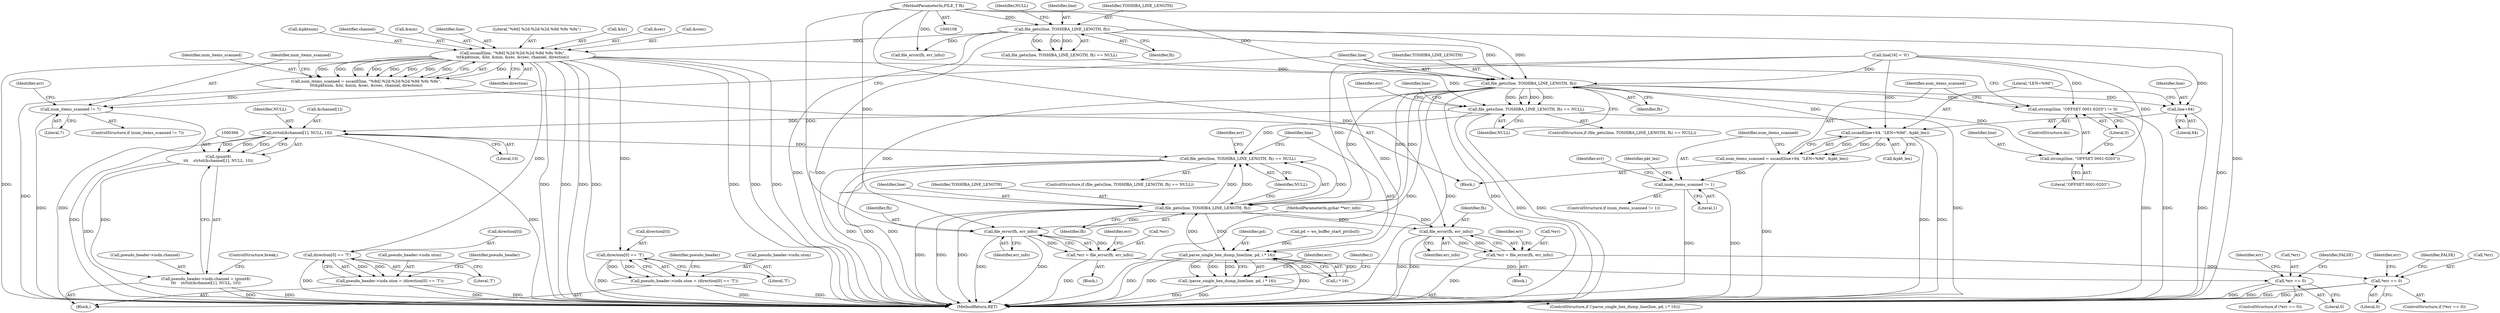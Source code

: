 digraph "0_wireshark_3270dfac43da861c714df76513456b46765ff47f@API" {
"1000163" [label="(Call,sscanf(line, \"%9d] %2d:%2d:%2d.%9d %9s %9s\",\n\t\t\t&pktnum, &hr, &min, &sec, &csec, channel, direction))"];
"1000137" [label="(Call,file_gets(line, TOSHIBA_LINE_LENGTH, fh))"];
"1000109" [label="(MethodParameterIn,FILE_T fh)"];
"1000161" [label="(Call,num_items_scanned = sscanf(line, \"%9d] %2d:%2d:%2d.%9d %9s %9s\",\n\t\t\t&pktnum, &hr, &min, &sec, &csec, channel, direction))"];
"1000179" [label="(Call,num_items_scanned != 7)"];
"1000198" [label="(Call,file_gets(line, TOSHIBA_LINE_LENGTH, fh))"];
"1000197" [label="(Call,file_gets(line, TOSHIBA_LINE_LENGTH, fh) == NULL)"];
"1000367" [label="(Call,strtol(&channel[1], NULL, 10))"];
"1000365" [label="(Call,(guint8)\n\t\t\t    strtol(&channel[1], NULL, 10))"];
"1000359" [label="(Call,pseudo_header->isdn.channel = (guint8)\n\t\t\t    strtol(&channel[1], NULL, 10))"];
"1000445" [label="(Call,file_gets(line, TOSHIBA_LINE_LENGTH, fh) == NULL)"];
"1000207" [label="(Call,file_error(fh, err_info))"];
"1000204" [label="(Call,*err = file_error(fh, err_info))"];
"1000211" [label="(Call,*err == 0)"];
"1000227" [label="(Call,strcmp(line, \"OFFSET 0001-0203\") != 0)"];
"1000228" [label="(Call,strcmp(line, \"OFFSET 0001-0203\"))"];
"1000234" [label="(Call,sscanf(line+64, \"LEN=%9d\", &pkt_len))"];
"1000232" [label="(Call,num_items_scanned = sscanf(line+64, \"LEN=%9d\", &pkt_len))"];
"1000242" [label="(Call,num_items_scanned != 1)"];
"1000235" [label="(Call,line+64)"];
"1000446" [label="(Call,file_gets(line, TOSHIBA_LINE_LENGTH, fh))"];
"1000455" [label="(Call,file_error(fh, err_info))"];
"1000452" [label="(Call,*err = file_error(fh, err_info))"];
"1000459" [label="(Call,*err == 0)"];
"1000472" [label="(Call,parse_single_hex_dump_line(line, pd, i * 16))"];
"1000471" [label="(Call,!parse_single_hex_dump_line(line, pd, i * 16))"];
"1000354" [label="(Call,direction[0] == 'T')"];
"1000348" [label="(Call,pseudo_header->isdn.uton = (direction[0] == 'T'))"];
"1000387" [label="(Call,direction[0] == 'T')"];
"1000381" [label="(Call,pseudo_header->isdn.uton = (direction[0] == 'T'))"];
"1000381" [label="(Call,pseudo_header->isdn.uton = (direction[0] == 'T'))"];
"1000244" [label="(Literal,1)"];
"1000354" [label="(Call,direction[0] == 'T')"];
"1000228" [label="(Call,strcmp(line, \"OFFSET 0001-0203\"))"];
"1000180" [label="(Identifier,num_items_scanned)"];
"1000449" [label="(Identifier,fh)"];
"1000481" [label="(Identifier,err)"];
"1000140" [label="(Identifier,fh)"];
"1000452" [label="(Call,*err = file_error(fh, err_info))"];
"1000235" [label="(Call,line+64)"];
"1000462" [label="(Literal,0)"];
"1000472" [label="(Call,parse_single_hex_dump_line(line, pd, i * 16))"];
"1000456" [label="(Identifier,fh)"];
"1000447" [label="(Identifier,line)"];
"1000177" [label="(Identifier,direction)"];
"1000239" [label="(Call,&pkt_len)"];
"1000471" [label="(Call,!parse_single_hex_dump_line(line, pd, i * 16))"];
"1000458" [label="(ControlStructure,if (*err == 0))"];
"1000198" [label="(Call,file_gets(line, TOSHIBA_LINE_LENGTH, fh))"];
"1000241" [label="(ControlStructure,if (num_items_scanned != 1))"];
"1000212" [label="(Call,*err)"];
"1000236" [label="(Identifier,line)"];
"1000114" [label="(Block,)"];
"1000166" [label="(Call,&pktnum)"];
"1000181" [label="(Literal,7)"];
"1000455" [label="(Call,file_error(fh, err_info))"];
"1000213" [label="(Identifier,err)"];
"1000194" [label="(ControlStructure,do)"];
"1000210" [label="(ControlStructure,if (*err == 0))"];
"1000391" [label="(Literal,'T')"];
"1000259" [label="(Identifier,pkt_len)"];
"1000141" [label="(Identifier,NULL)"];
"1000162" [label="(Identifier,num_items_scanned)"];
"1000445" [label="(Call,file_gets(line, TOSHIBA_LINE_LENGTH, fh) == NULL)"];
"1000242" [label="(Call,num_items_scanned != 1)"];
"1000163" [label="(Call,sscanf(line, \"%9d] %2d:%2d:%2d.%9d %9s %9s\",\n\t\t\t&pktnum, &hr, &min, &sec, &csec, channel, direction))"];
"1000203" [label="(Block,)"];
"1000176" [label="(Identifier,channel)"];
"1000233" [label="(Identifier,num_items_scanned)"];
"1000232" [label="(Call,num_items_scanned = sscanf(line+64, \"LEN=%9d\", &pkt_len))"];
"1000469" [label="(Identifier,FALSE)"];
"1000209" [label="(Identifier,err_info)"];
"1000185" [label="(Identifier,err)"];
"1000222" [label="(Call,line[16] = '\0')"];
"1000475" [label="(Call,i * 16)"];
"1000229" [label="(Identifier,line)"];
"1000442" [label="(Identifier,i)"];
"1000470" [label="(ControlStructure,if (!parse_single_hex_dump_line(line, pd, i * 16)))"];
"1000450" [label="(Identifier,NULL)"];
"1000473" [label="(Identifier,line)"];
"1000207" [label="(Call,file_error(fh, err_info))"];
"1000238" [label="(Literal,\"LEN=%9d\")"];
"1000199" [label="(Identifier,line)"];
"1000341" [label="(Block,)"];
"1000214" [label="(Literal,0)"];
"1000137" [label="(Call,file_gets(line, TOSHIBA_LINE_LENGTH, fh))"];
"1000204" [label="(Call,*err = file_error(fh, err_info))"];
"1000234" [label="(Call,sscanf(line+64, \"LEN=%9d\", &pkt_len))"];
"1000474" [label="(Identifier,pd)"];
"1000460" [label="(Call,*err)"];
"1000459" [label="(Call,*err == 0)"];
"1000365" [label="(Call,(guint8)\n\t\t\t    strtol(&channel[1], NULL, 10))"];
"1000362" [label="(Identifier,pseudo_header)"];
"1000373" [label="(Literal,10)"];
"1000138" [label="(Identifier,line)"];
"1000237" [label="(Literal,64)"];
"1000457" [label="(Identifier,err_info)"];
"1000387" [label="(Call,direction[0] == 'T')"];
"1000170" [label="(Call,&min)"];
"1000466" [label="(Identifier,err)"];
"1000395" [label="(Identifier,pseudo_header)"];
"1000374" [label="(ControlStructure,break;)"];
"1000113" [label="(MethodParameterIn,gchar **err_info)"];
"1000206" [label="(Identifier,err)"];
"1000164" [label="(Identifier,line)"];
"1000349" [label="(Call,pseudo_header->isdn.uton)"];
"1000165" [label="(Literal,\"%9d] %2d:%2d:%2d.%9d %9s %9s\")"];
"1000382" [label="(Call,pseudo_header->isdn.uton)"];
"1000202" [label="(Identifier,NULL)"];
"1000197" [label="(Call,file_gets(line, TOSHIBA_LINE_LENGTH, fh) == NULL)"];
"1000211" [label="(Call,*err == 0)"];
"1000492" [label="(MethodReturn,RET)"];
"1000367" [label="(Call,strtol(&channel[1], NULL, 10))"];
"1000196" [label="(ControlStructure,if (file_gets(line, TOSHIBA_LINE_LENGTH, fh) == NULL))"];
"1000231" [label="(Literal,0)"];
"1000248" [label="(Identifier,err)"];
"1000360" [label="(Call,pseudo_header->isdn.channel)"];
"1000146" [label="(Call,file_error(fh, err_info))"];
"1000454" [label="(Identifier,err)"];
"1000243" [label="(Identifier,num_items_scanned)"];
"1000451" [label="(Block,)"];
"1000109" [label="(MethodParameterIn,FILE_T fh)"];
"1000372" [label="(Identifier,NULL)"];
"1000446" [label="(Call,file_gets(line, TOSHIBA_LINE_LENGTH, fh))"];
"1000200" [label="(Identifier,TOSHIBA_LINE_LENGTH)"];
"1000168" [label="(Call,&hr)"];
"1000348" [label="(Call,pseudo_header->isdn.uton = (direction[0] == 'T'))"];
"1000227" [label="(Call,strcmp(line, \"OFFSET 0001-0203\") != 0)"];
"1000136" [label="(Call,file_gets(line, TOSHIBA_LINE_LENGTH, fh) == NULL)"];
"1000161" [label="(Call,num_items_scanned = sscanf(line, \"%9d] %2d:%2d:%2d.%9d %9s %9s\",\n\t\t\t&pktnum, &hr, &min, &sec, &csec, channel, direction))"];
"1000359" [label="(Call,pseudo_header->isdn.channel = (guint8)\n\t\t\t    strtol(&channel[1], NULL, 10))"];
"1000172" [label="(Call,&sec)"];
"1000174" [label="(Call,&csec)"];
"1000355" [label="(Call,direction[0])"];
"1000221" [label="(Identifier,FALSE)"];
"1000230" [label="(Literal,\"OFFSET 0001-0203\")"];
"1000448" [label="(Identifier,TOSHIBA_LINE_LENGTH)"];
"1000178" [label="(ControlStructure,if (num_items_scanned != 7))"];
"1000201" [label="(Identifier,fh)"];
"1000139" [label="(Identifier,TOSHIBA_LINE_LENGTH)"];
"1000461" [label="(Identifier,err)"];
"1000453" [label="(Call,*err)"];
"1000224" [label="(Identifier,line)"];
"1000444" [label="(ControlStructure,if (file_gets(line, TOSHIBA_LINE_LENGTH, fh) == NULL))"];
"1000388" [label="(Call,direction[0])"];
"1000208" [label="(Identifier,fh)"];
"1000218" [label="(Identifier,err)"];
"1000179" [label="(Call,num_items_scanned != 7)"];
"1000205" [label="(Call,*err)"];
"1000418" [label="(Call,pd = ws_buffer_start_ptr(buf))"];
"1000368" [label="(Call,&channel[1])"];
"1000358" [label="(Literal,'T')"];
"1000163" -> "1000161"  [label="AST: "];
"1000163" -> "1000177"  [label="CFG: "];
"1000164" -> "1000163"  [label="AST: "];
"1000165" -> "1000163"  [label="AST: "];
"1000166" -> "1000163"  [label="AST: "];
"1000168" -> "1000163"  [label="AST: "];
"1000170" -> "1000163"  [label="AST: "];
"1000172" -> "1000163"  [label="AST: "];
"1000174" -> "1000163"  [label="AST: "];
"1000176" -> "1000163"  [label="AST: "];
"1000177" -> "1000163"  [label="AST: "];
"1000161" -> "1000163"  [label="CFG: "];
"1000163" -> "1000492"  [label="DDG: "];
"1000163" -> "1000492"  [label="DDG: "];
"1000163" -> "1000492"  [label="DDG: "];
"1000163" -> "1000492"  [label="DDG: "];
"1000163" -> "1000492"  [label="DDG: "];
"1000163" -> "1000492"  [label="DDG: "];
"1000163" -> "1000492"  [label="DDG: "];
"1000163" -> "1000492"  [label="DDG: "];
"1000163" -> "1000161"  [label="DDG: "];
"1000163" -> "1000161"  [label="DDG: "];
"1000163" -> "1000161"  [label="DDG: "];
"1000163" -> "1000161"  [label="DDG: "];
"1000163" -> "1000161"  [label="DDG: "];
"1000163" -> "1000161"  [label="DDG: "];
"1000163" -> "1000161"  [label="DDG: "];
"1000163" -> "1000161"  [label="DDG: "];
"1000163" -> "1000161"  [label="DDG: "];
"1000137" -> "1000163"  [label="DDG: "];
"1000163" -> "1000198"  [label="DDG: "];
"1000163" -> "1000354"  [label="DDG: "];
"1000163" -> "1000387"  [label="DDG: "];
"1000137" -> "1000136"  [label="AST: "];
"1000137" -> "1000140"  [label="CFG: "];
"1000138" -> "1000137"  [label="AST: "];
"1000139" -> "1000137"  [label="AST: "];
"1000140" -> "1000137"  [label="AST: "];
"1000141" -> "1000137"  [label="CFG: "];
"1000137" -> "1000492"  [label="DDG: "];
"1000137" -> "1000492"  [label="DDG: "];
"1000137" -> "1000492"  [label="DDG: "];
"1000137" -> "1000136"  [label="DDG: "];
"1000137" -> "1000136"  [label="DDG: "];
"1000137" -> "1000136"  [label="DDG: "];
"1000109" -> "1000137"  [label="DDG: "];
"1000137" -> "1000146"  [label="DDG: "];
"1000137" -> "1000198"  [label="DDG: "];
"1000137" -> "1000198"  [label="DDG: "];
"1000109" -> "1000108"  [label="AST: "];
"1000109" -> "1000492"  [label="DDG: "];
"1000109" -> "1000146"  [label="DDG: "];
"1000109" -> "1000198"  [label="DDG: "];
"1000109" -> "1000207"  [label="DDG: "];
"1000109" -> "1000446"  [label="DDG: "];
"1000109" -> "1000455"  [label="DDG: "];
"1000161" -> "1000114"  [label="AST: "];
"1000162" -> "1000161"  [label="AST: "];
"1000180" -> "1000161"  [label="CFG: "];
"1000161" -> "1000492"  [label="DDG: "];
"1000161" -> "1000179"  [label="DDG: "];
"1000179" -> "1000178"  [label="AST: "];
"1000179" -> "1000181"  [label="CFG: "];
"1000180" -> "1000179"  [label="AST: "];
"1000181" -> "1000179"  [label="AST: "];
"1000185" -> "1000179"  [label="CFG: "];
"1000199" -> "1000179"  [label="CFG: "];
"1000179" -> "1000492"  [label="DDG: "];
"1000179" -> "1000492"  [label="DDG: "];
"1000198" -> "1000197"  [label="AST: "];
"1000198" -> "1000201"  [label="CFG: "];
"1000199" -> "1000198"  [label="AST: "];
"1000200" -> "1000198"  [label="AST: "];
"1000201" -> "1000198"  [label="AST: "];
"1000202" -> "1000198"  [label="CFG: "];
"1000198" -> "1000492"  [label="DDG: "];
"1000198" -> "1000492"  [label="DDG: "];
"1000198" -> "1000492"  [label="DDG: "];
"1000198" -> "1000197"  [label="DDG: "];
"1000198" -> "1000197"  [label="DDG: "];
"1000198" -> "1000197"  [label="DDG: "];
"1000222" -> "1000198"  [label="DDG: "];
"1000198" -> "1000207"  [label="DDG: "];
"1000198" -> "1000227"  [label="DDG: "];
"1000198" -> "1000228"  [label="DDG: "];
"1000198" -> "1000234"  [label="DDG: "];
"1000198" -> "1000235"  [label="DDG: "];
"1000198" -> "1000446"  [label="DDG: "];
"1000198" -> "1000446"  [label="DDG: "];
"1000198" -> "1000446"  [label="DDG: "];
"1000197" -> "1000196"  [label="AST: "];
"1000197" -> "1000202"  [label="CFG: "];
"1000202" -> "1000197"  [label="AST: "];
"1000206" -> "1000197"  [label="CFG: "];
"1000224" -> "1000197"  [label="CFG: "];
"1000197" -> "1000492"  [label="DDG: "];
"1000197" -> "1000492"  [label="DDG: "];
"1000197" -> "1000492"  [label="DDG: "];
"1000136" -> "1000197"  [label="DDG: "];
"1000197" -> "1000367"  [label="DDG: "];
"1000197" -> "1000445"  [label="DDG: "];
"1000367" -> "1000365"  [label="AST: "];
"1000367" -> "1000373"  [label="CFG: "];
"1000368" -> "1000367"  [label="AST: "];
"1000372" -> "1000367"  [label="AST: "];
"1000373" -> "1000367"  [label="AST: "];
"1000365" -> "1000367"  [label="CFG: "];
"1000367" -> "1000492"  [label="DDG: "];
"1000367" -> "1000492"  [label="DDG: "];
"1000367" -> "1000365"  [label="DDG: "];
"1000367" -> "1000365"  [label="DDG: "];
"1000367" -> "1000365"  [label="DDG: "];
"1000367" -> "1000445"  [label="DDG: "];
"1000365" -> "1000359"  [label="AST: "];
"1000366" -> "1000365"  [label="AST: "];
"1000359" -> "1000365"  [label="CFG: "];
"1000365" -> "1000492"  [label="DDG: "];
"1000365" -> "1000359"  [label="DDG: "];
"1000359" -> "1000341"  [label="AST: "];
"1000360" -> "1000359"  [label="AST: "];
"1000374" -> "1000359"  [label="CFG: "];
"1000359" -> "1000492"  [label="DDG: "];
"1000359" -> "1000492"  [label="DDG: "];
"1000445" -> "1000444"  [label="AST: "];
"1000445" -> "1000450"  [label="CFG: "];
"1000446" -> "1000445"  [label="AST: "];
"1000450" -> "1000445"  [label="AST: "];
"1000454" -> "1000445"  [label="CFG: "];
"1000473" -> "1000445"  [label="CFG: "];
"1000445" -> "1000492"  [label="DDG: "];
"1000445" -> "1000492"  [label="DDG: "];
"1000445" -> "1000492"  [label="DDG: "];
"1000446" -> "1000445"  [label="DDG: "];
"1000446" -> "1000445"  [label="DDG: "];
"1000446" -> "1000445"  [label="DDG: "];
"1000207" -> "1000204"  [label="AST: "];
"1000207" -> "1000209"  [label="CFG: "];
"1000208" -> "1000207"  [label="AST: "];
"1000209" -> "1000207"  [label="AST: "];
"1000204" -> "1000207"  [label="CFG: "];
"1000207" -> "1000492"  [label="DDG: "];
"1000207" -> "1000492"  [label="DDG: "];
"1000207" -> "1000204"  [label="DDG: "];
"1000207" -> "1000204"  [label="DDG: "];
"1000113" -> "1000207"  [label="DDG: "];
"1000204" -> "1000203"  [label="AST: "];
"1000205" -> "1000204"  [label="AST: "];
"1000213" -> "1000204"  [label="CFG: "];
"1000204" -> "1000492"  [label="DDG: "];
"1000204" -> "1000211"  [label="DDG: "];
"1000211" -> "1000210"  [label="AST: "];
"1000211" -> "1000214"  [label="CFG: "];
"1000212" -> "1000211"  [label="AST: "];
"1000214" -> "1000211"  [label="AST: "];
"1000218" -> "1000211"  [label="CFG: "];
"1000221" -> "1000211"  [label="CFG: "];
"1000211" -> "1000492"  [label="DDG: "];
"1000211" -> "1000492"  [label="DDG: "];
"1000227" -> "1000194"  [label="AST: "];
"1000227" -> "1000231"  [label="CFG: "];
"1000228" -> "1000227"  [label="AST: "];
"1000231" -> "1000227"  [label="AST: "];
"1000199" -> "1000227"  [label="CFG: "];
"1000233" -> "1000227"  [label="CFG: "];
"1000227" -> "1000492"  [label="DDG: "];
"1000227" -> "1000492"  [label="DDG: "];
"1000222" -> "1000227"  [label="DDG: "];
"1000228" -> "1000230"  [label="CFG: "];
"1000229" -> "1000228"  [label="AST: "];
"1000230" -> "1000228"  [label="AST: "];
"1000231" -> "1000228"  [label="CFG: "];
"1000222" -> "1000228"  [label="DDG: "];
"1000234" -> "1000232"  [label="AST: "];
"1000234" -> "1000239"  [label="CFG: "];
"1000235" -> "1000234"  [label="AST: "];
"1000238" -> "1000234"  [label="AST: "];
"1000239" -> "1000234"  [label="AST: "];
"1000232" -> "1000234"  [label="CFG: "];
"1000234" -> "1000492"  [label="DDG: "];
"1000234" -> "1000492"  [label="DDG: "];
"1000234" -> "1000232"  [label="DDG: "];
"1000234" -> "1000232"  [label="DDG: "];
"1000234" -> "1000232"  [label="DDG: "];
"1000222" -> "1000234"  [label="DDG: "];
"1000232" -> "1000114"  [label="AST: "];
"1000233" -> "1000232"  [label="AST: "];
"1000243" -> "1000232"  [label="CFG: "];
"1000232" -> "1000492"  [label="DDG: "];
"1000232" -> "1000242"  [label="DDG: "];
"1000242" -> "1000241"  [label="AST: "];
"1000242" -> "1000244"  [label="CFG: "];
"1000243" -> "1000242"  [label="AST: "];
"1000244" -> "1000242"  [label="AST: "];
"1000248" -> "1000242"  [label="CFG: "];
"1000259" -> "1000242"  [label="CFG: "];
"1000242" -> "1000492"  [label="DDG: "];
"1000242" -> "1000492"  [label="DDG: "];
"1000235" -> "1000237"  [label="CFG: "];
"1000236" -> "1000235"  [label="AST: "];
"1000237" -> "1000235"  [label="AST: "];
"1000238" -> "1000235"  [label="CFG: "];
"1000235" -> "1000492"  [label="DDG: "];
"1000222" -> "1000235"  [label="DDG: "];
"1000446" -> "1000449"  [label="CFG: "];
"1000447" -> "1000446"  [label="AST: "];
"1000448" -> "1000446"  [label="AST: "];
"1000449" -> "1000446"  [label="AST: "];
"1000450" -> "1000446"  [label="CFG: "];
"1000446" -> "1000492"  [label="DDG: "];
"1000446" -> "1000492"  [label="DDG: "];
"1000446" -> "1000492"  [label="DDG: "];
"1000222" -> "1000446"  [label="DDG: "];
"1000472" -> "1000446"  [label="DDG: "];
"1000446" -> "1000455"  [label="DDG: "];
"1000446" -> "1000472"  [label="DDG: "];
"1000455" -> "1000452"  [label="AST: "];
"1000455" -> "1000457"  [label="CFG: "];
"1000456" -> "1000455"  [label="AST: "];
"1000457" -> "1000455"  [label="AST: "];
"1000452" -> "1000455"  [label="CFG: "];
"1000455" -> "1000492"  [label="DDG: "];
"1000455" -> "1000492"  [label="DDG: "];
"1000455" -> "1000452"  [label="DDG: "];
"1000455" -> "1000452"  [label="DDG: "];
"1000113" -> "1000455"  [label="DDG: "];
"1000452" -> "1000451"  [label="AST: "];
"1000453" -> "1000452"  [label="AST: "];
"1000461" -> "1000452"  [label="CFG: "];
"1000452" -> "1000492"  [label="DDG: "];
"1000452" -> "1000459"  [label="DDG: "];
"1000459" -> "1000458"  [label="AST: "];
"1000459" -> "1000462"  [label="CFG: "];
"1000460" -> "1000459"  [label="AST: "];
"1000462" -> "1000459"  [label="AST: "];
"1000466" -> "1000459"  [label="CFG: "];
"1000469" -> "1000459"  [label="CFG: "];
"1000459" -> "1000492"  [label="DDG: "];
"1000459" -> "1000492"  [label="DDG: "];
"1000472" -> "1000471"  [label="AST: "];
"1000472" -> "1000475"  [label="CFG: "];
"1000473" -> "1000472"  [label="AST: "];
"1000474" -> "1000472"  [label="AST: "];
"1000475" -> "1000472"  [label="AST: "];
"1000471" -> "1000472"  [label="CFG: "];
"1000472" -> "1000492"  [label="DDG: "];
"1000472" -> "1000492"  [label="DDG: "];
"1000472" -> "1000492"  [label="DDG: "];
"1000472" -> "1000471"  [label="DDG: "];
"1000472" -> "1000471"  [label="DDG: "];
"1000472" -> "1000471"  [label="DDG: "];
"1000222" -> "1000472"  [label="DDG: "];
"1000418" -> "1000472"  [label="DDG: "];
"1000475" -> "1000472"  [label="DDG: "];
"1000475" -> "1000472"  [label="DDG: "];
"1000471" -> "1000470"  [label="AST: "];
"1000481" -> "1000471"  [label="CFG: "];
"1000442" -> "1000471"  [label="CFG: "];
"1000471" -> "1000492"  [label="DDG: "];
"1000471" -> "1000492"  [label="DDG: "];
"1000354" -> "1000348"  [label="AST: "];
"1000354" -> "1000358"  [label="CFG: "];
"1000355" -> "1000354"  [label="AST: "];
"1000358" -> "1000354"  [label="AST: "];
"1000348" -> "1000354"  [label="CFG: "];
"1000354" -> "1000492"  [label="DDG: "];
"1000354" -> "1000348"  [label="DDG: "];
"1000354" -> "1000348"  [label="DDG: "];
"1000348" -> "1000341"  [label="AST: "];
"1000349" -> "1000348"  [label="AST: "];
"1000362" -> "1000348"  [label="CFG: "];
"1000348" -> "1000492"  [label="DDG: "];
"1000348" -> "1000492"  [label="DDG: "];
"1000387" -> "1000381"  [label="AST: "];
"1000387" -> "1000391"  [label="CFG: "];
"1000388" -> "1000387"  [label="AST: "];
"1000391" -> "1000387"  [label="AST: "];
"1000381" -> "1000387"  [label="CFG: "];
"1000387" -> "1000492"  [label="DDG: "];
"1000387" -> "1000381"  [label="DDG: "];
"1000387" -> "1000381"  [label="DDG: "];
"1000381" -> "1000341"  [label="AST: "];
"1000382" -> "1000381"  [label="AST: "];
"1000395" -> "1000381"  [label="CFG: "];
"1000381" -> "1000492"  [label="DDG: "];
"1000381" -> "1000492"  [label="DDG: "];
}
